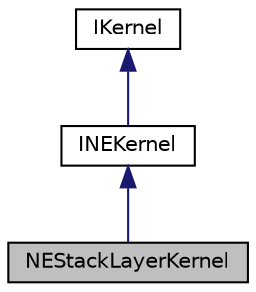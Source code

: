 digraph "NEStackLayerKernel"
{
 // LATEX_PDF_SIZE
  edge [fontname="Helvetica",fontsize="10",labelfontname="Helvetica",labelfontsize="10"];
  node [fontname="Helvetica",fontsize="10",shape=record];
  Node1 [label="NEStackLayerKernel",height=0.2,width=0.4,color="black", fillcolor="grey75", style="filled", fontcolor="black",tooltip="Basic kernel to stack a rank-R tensor into one with rank-(R+1) along the axis dimension."];
  Node2 -> Node1 [dir="back",color="midnightblue",fontsize="10",style="solid",fontname="Helvetica"];
  Node2 [label="INEKernel",height=0.2,width=0.4,color="black", fillcolor="white", style="filled",URL="$classarm__compute_1_1_i_c_p_p_kernel.xhtml",tooltip="Common interface for all kernels implemented in C++."];
  Node3 -> Node2 [dir="back",color="midnightblue",fontsize="10",style="solid",fontname="Helvetica"];
  Node3 [label="IKernel",height=0.2,width=0.4,color="black", fillcolor="white", style="filled",URL="$classarm__compute_1_1_i_kernel.xhtml",tooltip="Common information for all the kernels."];
}

